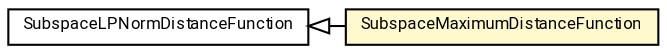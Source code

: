 #!/usr/local/bin/dot
#
# Class diagram 
# Generated by UMLGraph version R5_7_2-60-g0e99a6 (http://www.spinellis.gr/umlgraph/)
#

digraph G {
	graph [fontnames="svg"]
	edge [fontname="Roboto",fontsize=7,labelfontname="Roboto",labelfontsize=7,color="black"];
	node [fontname="Roboto",fontcolor="black",fontsize=8,shape=plaintext,margin=0,width=0,height=0];
	nodesep=0.15;
	ranksep=0.25;
	rankdir=LR;
	// de.lmu.ifi.dbs.elki.distance.distancefunction.subspace.SubspaceLPNormDistanceFunction
	c10117034 [label=<<table title="de.lmu.ifi.dbs.elki.distance.distancefunction.subspace.SubspaceLPNormDistanceFunction" border="0" cellborder="1" cellspacing="0" cellpadding="2" href="SubspaceLPNormDistanceFunction.html" target="_parent">
		<tr><td><table border="0" cellspacing="0" cellpadding="1">
		<tr><td align="center" balign="center"> <font face="Roboto">SubspaceLPNormDistanceFunction</font> </td></tr>
		</table></td></tr>
		</table>>, URL="SubspaceLPNormDistanceFunction.html"];
	// de.lmu.ifi.dbs.elki.distance.distancefunction.subspace.SubspaceMaximumDistanceFunction
	c10117036 [label=<<table title="de.lmu.ifi.dbs.elki.distance.distancefunction.subspace.SubspaceMaximumDistanceFunction" border="0" cellborder="1" cellspacing="0" cellpadding="2" bgcolor="lemonChiffon" href="SubspaceMaximumDistanceFunction.html" target="_parent">
		<tr><td><table border="0" cellspacing="0" cellpadding="1">
		<tr><td align="center" balign="center"> <font face="Roboto">SubspaceMaximumDistanceFunction</font> </td></tr>
		</table></td></tr>
		</table>>, URL="SubspaceMaximumDistanceFunction.html"];
	// de.lmu.ifi.dbs.elki.distance.distancefunction.subspace.SubspaceMaximumDistanceFunction extends de.lmu.ifi.dbs.elki.distance.distancefunction.subspace.SubspaceLPNormDistanceFunction
	c10117034 -> c10117036 [arrowtail=empty,dir=back,weight=10];
}

